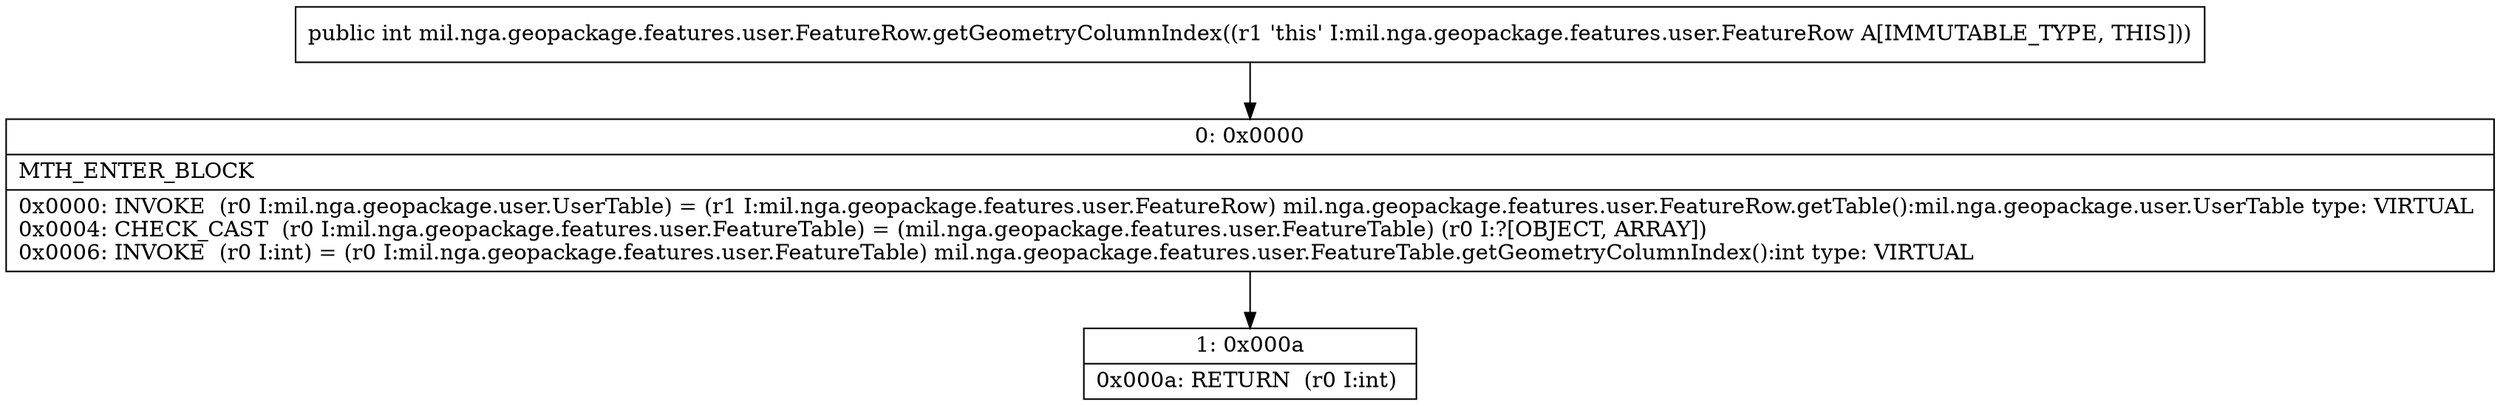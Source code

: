 digraph "CFG formil.nga.geopackage.features.user.FeatureRow.getGeometryColumnIndex()I" {
Node_0 [shape=record,label="{0\:\ 0x0000|MTH_ENTER_BLOCK\l|0x0000: INVOKE  (r0 I:mil.nga.geopackage.user.UserTable) = (r1 I:mil.nga.geopackage.features.user.FeatureRow) mil.nga.geopackage.features.user.FeatureRow.getTable():mil.nga.geopackage.user.UserTable type: VIRTUAL \l0x0004: CHECK_CAST  (r0 I:mil.nga.geopackage.features.user.FeatureTable) = (mil.nga.geopackage.features.user.FeatureTable) (r0 I:?[OBJECT, ARRAY]) \l0x0006: INVOKE  (r0 I:int) = (r0 I:mil.nga.geopackage.features.user.FeatureTable) mil.nga.geopackage.features.user.FeatureTable.getGeometryColumnIndex():int type: VIRTUAL \l}"];
Node_1 [shape=record,label="{1\:\ 0x000a|0x000a: RETURN  (r0 I:int) \l}"];
MethodNode[shape=record,label="{public int mil.nga.geopackage.features.user.FeatureRow.getGeometryColumnIndex((r1 'this' I:mil.nga.geopackage.features.user.FeatureRow A[IMMUTABLE_TYPE, THIS])) }"];
MethodNode -> Node_0;
Node_0 -> Node_1;
}

